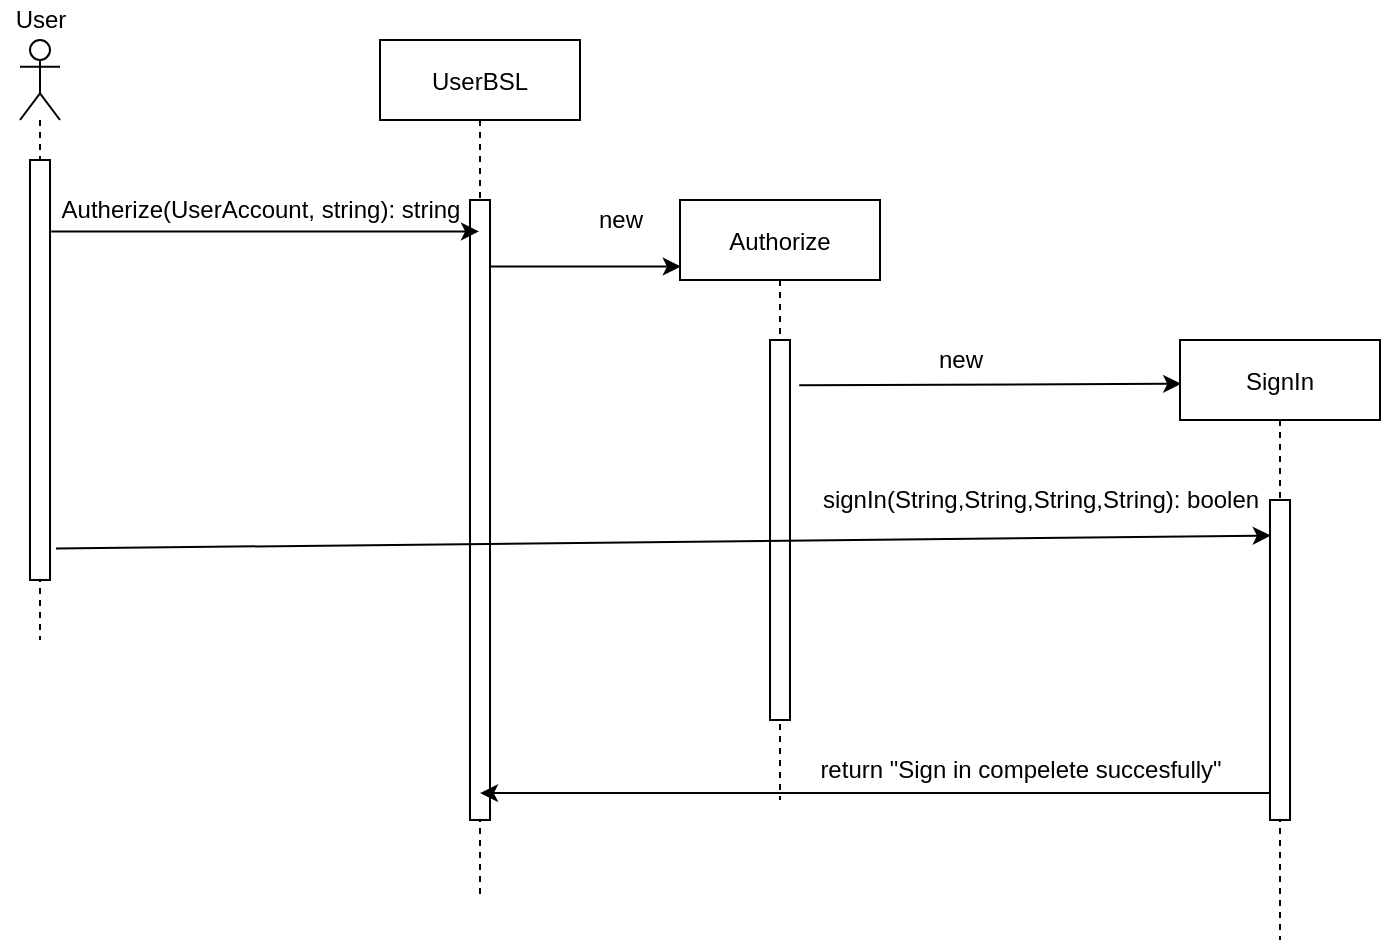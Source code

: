 <mxfile version="20.7.4" type="device"><diagram id="kgpKYQtTHZ0yAKxKKP6v" name="Page-1"><mxGraphModel dx="2044" dy="575" grid="1" gridSize="10" guides="1" tooltips="1" connect="1" arrows="1" fold="1" page="1" pageScale="1" pageWidth="850" pageHeight="1100" math="0" shadow="0"><root><mxCell id="0"/><mxCell id="1" parent="0"/><mxCell id="3nuBFxr9cyL0pnOWT2aG-1" value="Authorize" style="shape=umlLifeline;perimeter=lifelinePerimeter;container=1;collapsible=0;recursiveResize=0;rounded=0;shadow=0;strokeWidth=1;" parent="1" vertex="1"><mxGeometry x="200" y="170" width="100" height="300" as="geometry"/></mxCell><mxCell id="3nuBFxr9cyL0pnOWT2aG-2" value="" style="points=[];perimeter=orthogonalPerimeter;rounded=0;shadow=0;strokeWidth=1;" parent="3nuBFxr9cyL0pnOWT2aG-1" vertex="1"><mxGeometry x="45" y="70" width="10" height="190" as="geometry"/></mxCell><mxCell id="3nuBFxr9cyL0pnOWT2aG-5" value="SignIn" style="shape=umlLifeline;perimeter=lifelinePerimeter;container=1;collapsible=0;recursiveResize=0;rounded=0;shadow=0;strokeWidth=1;" parent="1" vertex="1"><mxGeometry x="450" y="240" width="100" height="300" as="geometry"/></mxCell><mxCell id="3nuBFxr9cyL0pnOWT2aG-6" value="" style="points=[];perimeter=orthogonalPerimeter;rounded=0;shadow=0;strokeWidth=1;" parent="3nuBFxr9cyL0pnOWT2aG-5" vertex="1"><mxGeometry x="45" y="80" width="10" height="160" as="geometry"/></mxCell><mxCell id="AYuPaWA2ZEFO3r5Z9wHn-3" value="UserBSL" style="shape=umlLifeline;perimeter=lifelinePerimeter;container=1;collapsible=0;recursiveResize=0;rounded=0;shadow=0;strokeWidth=1;" parent="1" vertex="1"><mxGeometry x="50" y="90" width="100" height="430" as="geometry"/></mxCell><mxCell id="AYuPaWA2ZEFO3r5Z9wHn-4" value="" style="points=[];perimeter=orthogonalPerimeter;rounded=0;shadow=0;strokeWidth=1;" parent="AYuPaWA2ZEFO3r5Z9wHn-3" vertex="1"><mxGeometry x="45" y="80" width="10" height="310" as="geometry"/></mxCell><mxCell id="AYuPaWA2ZEFO3r5Z9wHn-6" value="" style="shape=umlLifeline;participant=umlActor;perimeter=lifelinePerimeter;whiteSpace=wrap;html=1;container=1;collapsible=0;recursiveResize=0;verticalAlign=top;spacingTop=36;outlineConnect=0;" parent="1" vertex="1"><mxGeometry x="-130" y="90" width="20" height="300" as="geometry"/></mxCell><mxCell id="AYuPaWA2ZEFO3r5Z9wHn-8" value="" style="html=1;points=[];perimeter=orthogonalPerimeter;" parent="AYuPaWA2ZEFO3r5Z9wHn-6" vertex="1"><mxGeometry x="5" y="60" width="10" height="210" as="geometry"/></mxCell><mxCell id="AYuPaWA2ZEFO3r5Z9wHn-7" value="User" style="text;html=1;align=center;verticalAlign=middle;resizable=0;points=[];autosize=1;" parent="1" vertex="1"><mxGeometry x="-140" y="70" width="40" height="20" as="geometry"/></mxCell><mxCell id="AYuPaWA2ZEFO3r5Z9wHn-9" value="" style="endArrow=classic;html=1;exitX=1.06;exitY=0.17;exitDx=0;exitDy=0;exitPerimeter=0;" parent="1" source="AYuPaWA2ZEFO3r5Z9wHn-8" target="AYuPaWA2ZEFO3r5Z9wHn-3" edge="1"><mxGeometry width="50" height="50" relative="1" as="geometry"><mxPoint x="400" y="330" as="sourcePoint"/><mxPoint x="450" y="280" as="targetPoint"/></mxGeometry></mxCell><mxCell id="AYuPaWA2ZEFO3r5Z9wHn-10" value="Autherize(UserAccount, string): string" style="text;html=1;align=center;verticalAlign=middle;resizable=0;points=[];autosize=1;" parent="1" vertex="1"><mxGeometry x="-120" y="160" width="220" height="30" as="geometry"/></mxCell><mxCell id="AYuPaWA2ZEFO3r5Z9wHn-11" value="" style="endArrow=classic;html=1;entryX=0.004;entryY=0.111;entryDx=0;entryDy=0;entryPerimeter=0;" parent="1" source="AYuPaWA2ZEFO3r5Z9wHn-4" target="3nuBFxr9cyL0pnOWT2aG-1" edge="1"><mxGeometry width="50" height="50" relative="1" as="geometry"><mxPoint x="110" y="203" as="sourcePoint"/><mxPoint x="450" y="280" as="targetPoint"/></mxGeometry></mxCell><mxCell id="AYuPaWA2ZEFO3r5Z9wHn-12" value="new" style="text;html=1;align=center;verticalAlign=middle;resizable=0;points=[];autosize=1;" parent="1" vertex="1"><mxGeometry x="150" y="170" width="40" height="20" as="geometry"/></mxCell><mxCell id="AYuPaWA2ZEFO3r5Z9wHn-13" value="" style="endArrow=classic;html=1;exitX=1.46;exitY=0.119;exitDx=0;exitDy=0;exitPerimeter=0;entryX=0.006;entryY=0.073;entryDx=0;entryDy=0;entryPerimeter=0;" parent="1" source="3nuBFxr9cyL0pnOWT2aG-2" target="3nuBFxr9cyL0pnOWT2aG-5" edge="1"><mxGeometry width="50" height="50" relative="1" as="geometry"><mxPoint x="400" y="330" as="sourcePoint"/><mxPoint x="450" y="280" as="targetPoint"/></mxGeometry></mxCell><mxCell id="AYuPaWA2ZEFO3r5Z9wHn-14" value="new" style="text;html=1;align=center;verticalAlign=middle;resizable=0;points=[];autosize=1;" parent="1" vertex="1"><mxGeometry x="320" y="240" width="40" height="20" as="geometry"/></mxCell><mxCell id="AYuPaWA2ZEFO3r5Z9wHn-15" value="" style="endArrow=classic;html=1;exitX=1.3;exitY=0.925;exitDx=0;exitDy=0;exitPerimeter=0;entryX=0.04;entryY=0.111;entryDx=0;entryDy=0;entryPerimeter=0;" parent="1" source="AYuPaWA2ZEFO3r5Z9wHn-8" target="3nuBFxr9cyL0pnOWT2aG-6" edge="1"><mxGeometry width="50" height="50" relative="1" as="geometry"><mxPoint x="400" y="330" as="sourcePoint"/><mxPoint x="450" y="280" as="targetPoint"/><Array as="points"/></mxGeometry></mxCell><mxCell id="AYuPaWA2ZEFO3r5Z9wHn-16" value="signIn(String,String,String,String): boolen" style="text;html=1;align=center;verticalAlign=middle;resizable=0;points=[];autosize=1;" parent="1" vertex="1"><mxGeometry x="265" y="310" width="230" height="20" as="geometry"/></mxCell><mxCell id="gJwfD_H3vGqSbHc2-7OS-1" value="" style="endArrow=classic;html=1;rounded=0;exitX=0.02;exitY=0.916;exitDx=0;exitDy=0;exitPerimeter=0;" edge="1" parent="1" source="3nuBFxr9cyL0pnOWT2aG-6" target="AYuPaWA2ZEFO3r5Z9wHn-3"><mxGeometry width="50" height="50" relative="1" as="geometry"><mxPoint x="200" y="320" as="sourcePoint"/><mxPoint x="250" y="270" as="targetPoint"/></mxGeometry></mxCell><mxCell id="gJwfD_H3vGqSbHc2-7OS-2" value="return &quot;Sign in compelete succesfully&quot;" style="text;html=1;align=center;verticalAlign=middle;resizable=0;points=[];autosize=1;strokeColor=none;fillColor=none;" vertex="1" parent="1"><mxGeometry x="260" y="440" width="220" height="30" as="geometry"/></mxCell></root></mxGraphModel></diagram></mxfile>